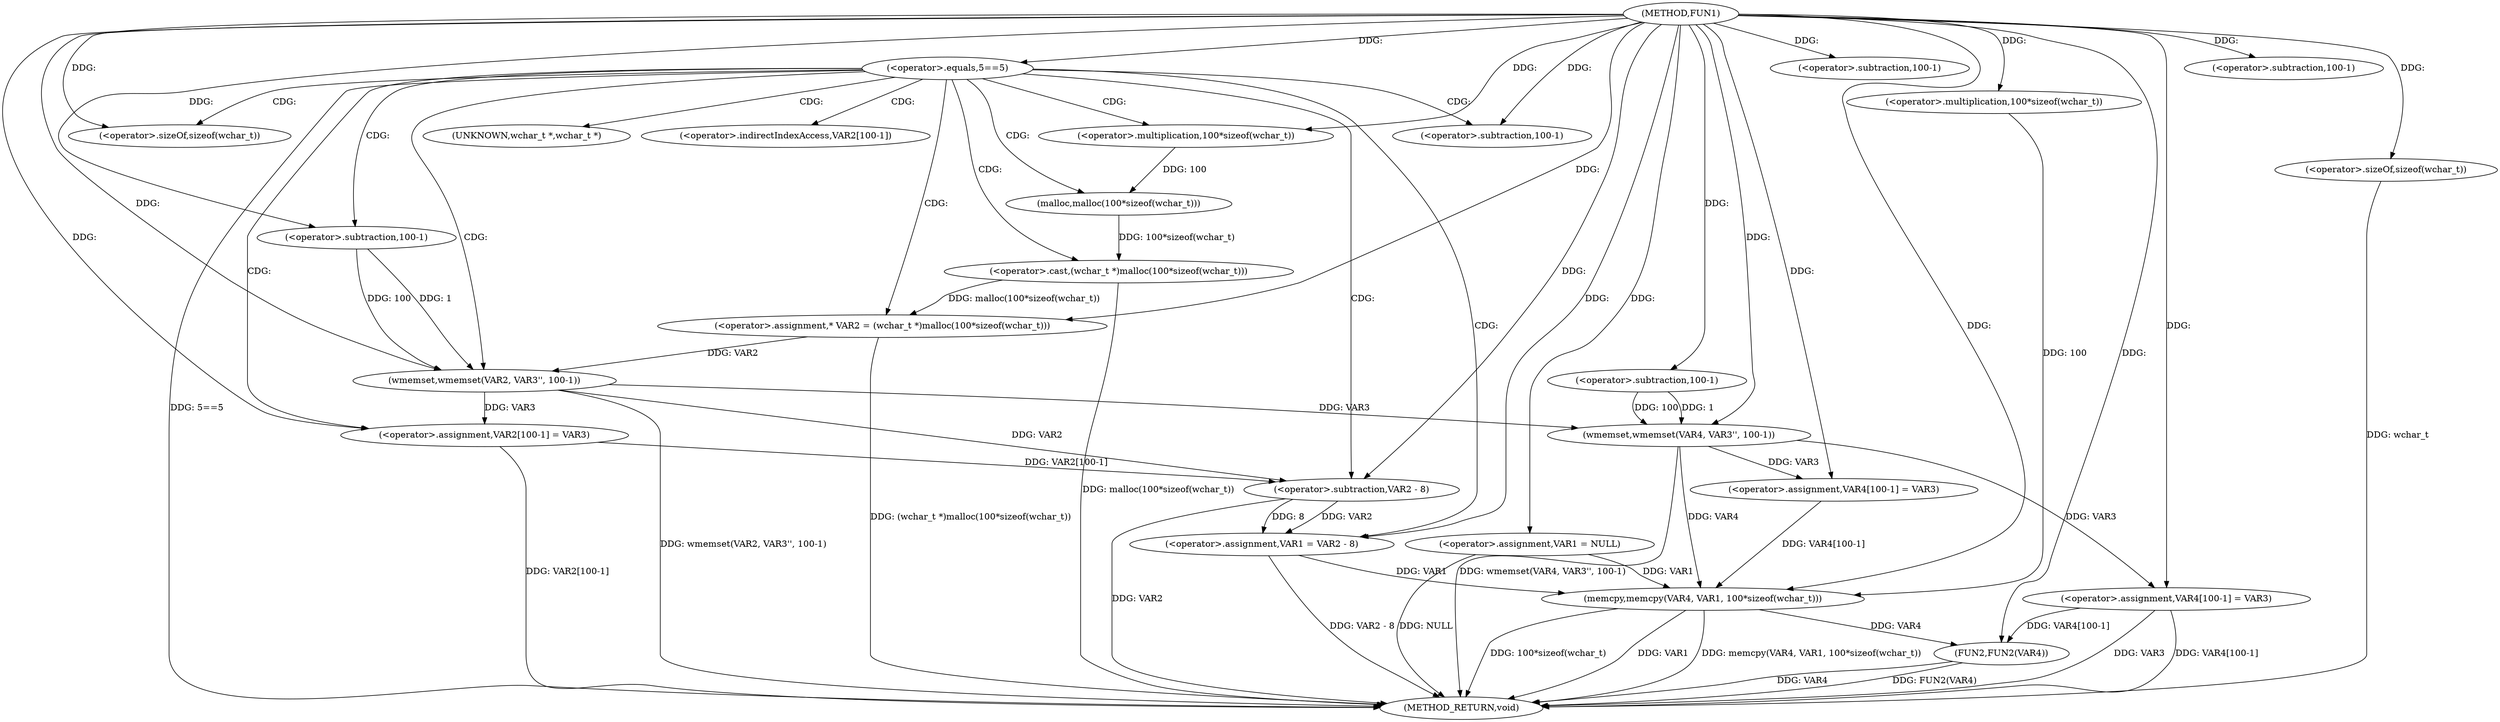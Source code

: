 digraph FUN1 {  
"1000100" [label = "(METHOD,FUN1)" ]
"1000171" [label = "(METHOD_RETURN,void)" ]
"1000103" [label = "(<operator>.assignment,VAR1 = NULL)" ]
"1000107" [label = "(<operator>.equals,5==5)" ]
"1000113" [label = "(<operator>.assignment,* VAR2 = (wchar_t *)malloc(100*sizeof(wchar_t)))" ]
"1000115" [label = "(<operator>.cast,(wchar_t *)malloc(100*sizeof(wchar_t)))" ]
"1000117" [label = "(malloc,malloc(100*sizeof(wchar_t)))" ]
"1000118" [label = "(<operator>.multiplication,100*sizeof(wchar_t))" ]
"1000120" [label = "(<operator>.sizeOf,sizeof(wchar_t))" ]
"1000122" [label = "(wmemset,wmemset(VAR2, VAR3'', 100-1))" ]
"1000125" [label = "(<operator>.subtraction,100-1)" ]
"1000128" [label = "(<operator>.assignment,VAR2[100-1] = VAR3)" ]
"1000131" [label = "(<operator>.subtraction,100-1)" ]
"1000135" [label = "(<operator>.assignment,VAR1 = VAR2 - 8)" ]
"1000137" [label = "(<operator>.subtraction,VAR2 - 8)" ]
"1000142" [label = "(wmemset,wmemset(VAR4, VAR3'', 100-1))" ]
"1000145" [label = "(<operator>.subtraction,100-1)" ]
"1000148" [label = "(<operator>.assignment,VAR4[100-1] = VAR3)" ]
"1000151" [label = "(<operator>.subtraction,100-1)" ]
"1000155" [label = "(memcpy,memcpy(VAR4, VAR1, 100*sizeof(wchar_t)))" ]
"1000158" [label = "(<operator>.multiplication,100*sizeof(wchar_t))" ]
"1000160" [label = "(<operator>.sizeOf,sizeof(wchar_t))" ]
"1000162" [label = "(<operator>.assignment,VAR4[100-1] = VAR3)" ]
"1000165" [label = "(<operator>.subtraction,100-1)" ]
"1000169" [label = "(FUN2,FUN2(VAR4))" ]
"1000116" [label = "(UNKNOWN,wchar_t *,wchar_t *)" ]
"1000129" [label = "(<operator>.indirectIndexAccess,VAR2[100-1])" ]
  "1000115" -> "1000171"  [ label = "DDG: malloc(100*sizeof(wchar_t))"] 
  "1000162" -> "1000171"  [ label = "DDG: VAR3"] 
  "1000142" -> "1000171"  [ label = "DDG: wmemset(VAR4, VAR3'', 100-1)"] 
  "1000107" -> "1000171"  [ label = "DDG: 5==5"] 
  "1000169" -> "1000171"  [ label = "DDG: FUN2(VAR4)"] 
  "1000155" -> "1000171"  [ label = "DDG: VAR1"] 
  "1000103" -> "1000171"  [ label = "DDG: NULL"] 
  "1000113" -> "1000171"  [ label = "DDG: (wchar_t *)malloc(100*sizeof(wchar_t))"] 
  "1000122" -> "1000171"  [ label = "DDG: wmemset(VAR2, VAR3'', 100-1)"] 
  "1000169" -> "1000171"  [ label = "DDG: VAR4"] 
  "1000160" -> "1000171"  [ label = "DDG: wchar_t"] 
  "1000135" -> "1000171"  [ label = "DDG: VAR2 - 8"] 
  "1000128" -> "1000171"  [ label = "DDG: VAR2[100-1]"] 
  "1000155" -> "1000171"  [ label = "DDG: memcpy(VAR4, VAR1, 100*sizeof(wchar_t))"] 
  "1000155" -> "1000171"  [ label = "DDG: 100*sizeof(wchar_t)"] 
  "1000137" -> "1000171"  [ label = "DDG: VAR2"] 
  "1000162" -> "1000171"  [ label = "DDG: VAR4[100-1]"] 
  "1000100" -> "1000103"  [ label = "DDG: "] 
  "1000100" -> "1000107"  [ label = "DDG: "] 
  "1000115" -> "1000113"  [ label = "DDG: malloc(100*sizeof(wchar_t))"] 
  "1000100" -> "1000113"  [ label = "DDG: "] 
  "1000117" -> "1000115"  [ label = "DDG: 100*sizeof(wchar_t)"] 
  "1000118" -> "1000117"  [ label = "DDG: 100"] 
  "1000100" -> "1000118"  [ label = "DDG: "] 
  "1000100" -> "1000120"  [ label = "DDG: "] 
  "1000113" -> "1000122"  [ label = "DDG: VAR2"] 
  "1000100" -> "1000122"  [ label = "DDG: "] 
  "1000125" -> "1000122"  [ label = "DDG: 100"] 
  "1000125" -> "1000122"  [ label = "DDG: 1"] 
  "1000100" -> "1000125"  [ label = "DDG: "] 
  "1000122" -> "1000128"  [ label = "DDG: VAR3"] 
  "1000100" -> "1000128"  [ label = "DDG: "] 
  "1000100" -> "1000131"  [ label = "DDG: "] 
  "1000137" -> "1000135"  [ label = "DDG: VAR2"] 
  "1000137" -> "1000135"  [ label = "DDG: 8"] 
  "1000100" -> "1000135"  [ label = "DDG: "] 
  "1000122" -> "1000137"  [ label = "DDG: VAR2"] 
  "1000128" -> "1000137"  [ label = "DDG: VAR2[100-1]"] 
  "1000100" -> "1000137"  [ label = "DDG: "] 
  "1000100" -> "1000142"  [ label = "DDG: "] 
  "1000122" -> "1000142"  [ label = "DDG: VAR3"] 
  "1000145" -> "1000142"  [ label = "DDG: 100"] 
  "1000145" -> "1000142"  [ label = "DDG: 1"] 
  "1000100" -> "1000145"  [ label = "DDG: "] 
  "1000142" -> "1000148"  [ label = "DDG: VAR3"] 
  "1000100" -> "1000148"  [ label = "DDG: "] 
  "1000100" -> "1000151"  [ label = "DDG: "] 
  "1000148" -> "1000155"  [ label = "DDG: VAR4[100-1]"] 
  "1000142" -> "1000155"  [ label = "DDG: VAR4"] 
  "1000100" -> "1000155"  [ label = "DDG: "] 
  "1000103" -> "1000155"  [ label = "DDG: VAR1"] 
  "1000135" -> "1000155"  [ label = "DDG: VAR1"] 
  "1000158" -> "1000155"  [ label = "DDG: 100"] 
  "1000100" -> "1000158"  [ label = "DDG: "] 
  "1000100" -> "1000160"  [ label = "DDG: "] 
  "1000100" -> "1000162"  [ label = "DDG: "] 
  "1000142" -> "1000162"  [ label = "DDG: VAR3"] 
  "1000100" -> "1000165"  [ label = "DDG: "] 
  "1000155" -> "1000169"  [ label = "DDG: VAR4"] 
  "1000162" -> "1000169"  [ label = "DDG: VAR4[100-1]"] 
  "1000100" -> "1000169"  [ label = "DDG: "] 
  "1000107" -> "1000125"  [ label = "CDG: "] 
  "1000107" -> "1000116"  [ label = "CDG: "] 
  "1000107" -> "1000131"  [ label = "CDG: "] 
  "1000107" -> "1000120"  [ label = "CDG: "] 
  "1000107" -> "1000117"  [ label = "CDG: "] 
  "1000107" -> "1000113"  [ label = "CDG: "] 
  "1000107" -> "1000128"  [ label = "CDG: "] 
  "1000107" -> "1000137"  [ label = "CDG: "] 
  "1000107" -> "1000129"  [ label = "CDG: "] 
  "1000107" -> "1000135"  [ label = "CDG: "] 
  "1000107" -> "1000115"  [ label = "CDG: "] 
  "1000107" -> "1000118"  [ label = "CDG: "] 
  "1000107" -> "1000122"  [ label = "CDG: "] 
}
